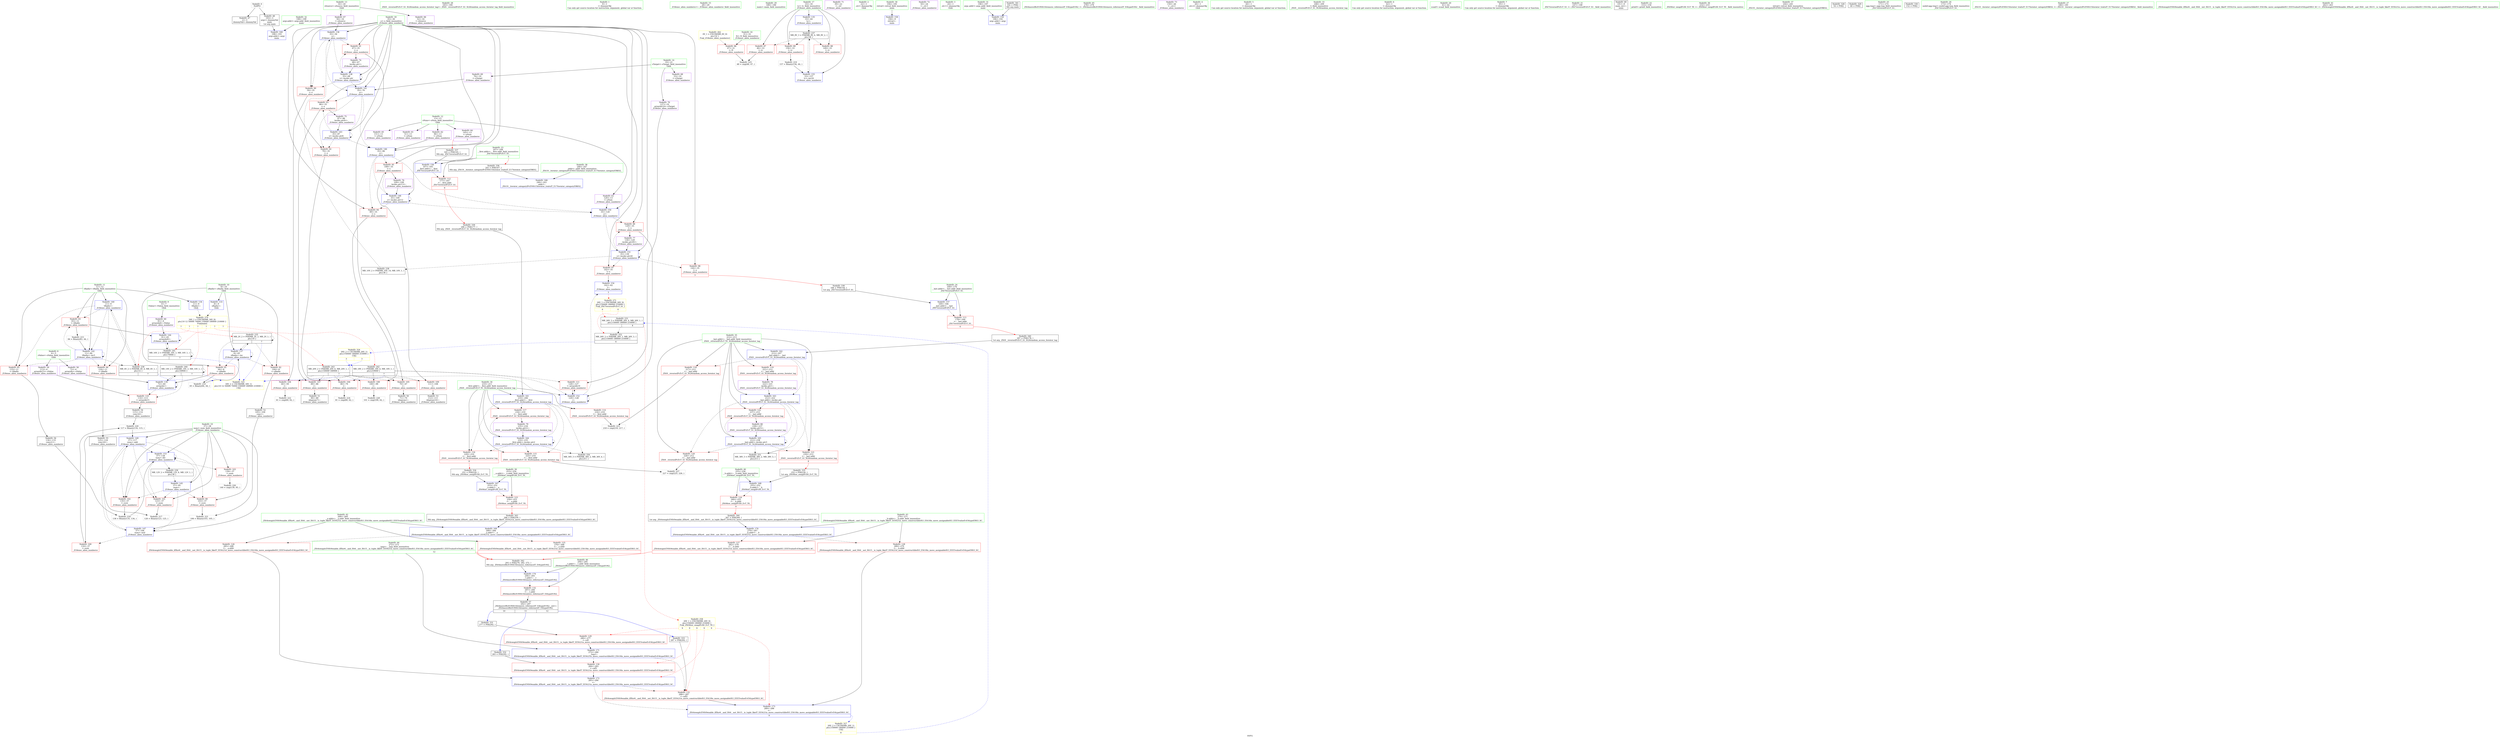 digraph "SVFG" {
	label="SVFG";

	Node0x561e56e79170 [shape=record,color=grey,label="{NodeID: 0\nNullPtr}"];
	Node0x561e56e79170 -> Node0x561e56e9cd50[style=solid];
	Node0x561e56e79170 -> Node0x561e56e9de70[style=solid];
	Node0x561e56e9d730 [shape=record,color=red,label="{NodeID: 97\n142\<--35\n\<--s\n_Z18exec_alien_numbersv\n}"];
	Node0x561e56e9d730 -> Node0x561e56ea44f0[style=solid];
	Node0x561e56e9b070 [shape=record,color=green,label="{NodeID: 14\n19\<--21\nsTarget\<--sTarget_field_insensitive\nGlob }"];
	Node0x561e56e9b070 -> Node0x561e56e9eeb0[style=solid];
	Node0x561e56e9b070 -> Node0x561e56e9ef80[style=solid];
	Node0x561e56e9b070 -> Node0x561e56e9f050[style=solid];
	Node0x561e56e9d270 [shape=record,color=red,label="{NodeID: 111\n128\<--127\n\<--arrayidx19\n_Z18exec_alien_numbersv\n}"];
	Node0x561e56e9d270 -> Node0x561e56ea4350[style=solid];
	Node0x561e56e9bcf0 [shape=record,color=green,label="{NodeID: 28\n183\<--184\n_ZSt9__reverseIPcEvT_S1_St26random_access_iterator_tag\<--_ZSt9__reverseIPcEvT_S1_St26random_access_iterator_tag_field_insensitive\n}"];
	Node0x561e56ea2d30 [shape=record,color=red,label="{NodeID: 125\n276\<--268\n\<--__a.addr\n_ZSt4swapIcENSt9enable_ifIXsr6__and_ISt6__not_ISt15__is_tuple_likeIT_EESt21is_move_constructibleIS3_ESt18is_move_assignableIS3_EEE5valueEvE4typeERS3_SC_\n|{<s0>10}}"];
	Node0x561e56ea2d30:s0 -> Node0x561e56ed4d10[style=solid,color=red];
	Node0x561e56e9c910 [shape=record,color=green,label="{NodeID: 42\n268\<--269\n__a.addr\<--__a.addr_field_insensitive\n_ZSt4swapIcENSt9enable_ifIXsr6__and_ISt6__not_ISt15__is_tuple_likeIT_EESt21is_move_constructibleIS3_ESt18is_move_assignableIS3_EEE5valueEvE4typeERS3_SC_\n}"];
	Node0x561e56e9c910 -> Node0x561e56ea2d30[style=solid];
	Node0x561e56e9c910 -> Node0x561e56ea2e00[style=solid];
	Node0x561e56e9c910 -> Node0x561e56ea5120[style=solid];
	Node0x561e56ea9620 [shape=record,color=grey,label="{NodeID: 222\n61 = cmp(60, 62, )\n}"];
	Node0x561e56ea38c0 [shape=record,color=blue,label="{NodeID: 139\n72\<--64\narrayidx\<--\n_Z18exec_alien_numbersv\n}"];
	Node0x561e56ea38c0 -> Node0x561e56e9d1a0[style=dashed];
	Node0x561e56ea38c0 -> Node0x561e56ea38c0[style=dashed];
	Node0x561e56ea38c0 -> Node0x561e56eb5d10[style=dashed];
	Node0x561e56e9e4f0 [shape=record,color=black,label="{NodeID: 56\n134\<--133\nconv21\<--\n_Z18exec_alien_numbersv\n}"];
	Node0x561e56e9e4f0 -> Node0x561e56ea9020[style=solid];
	Node0x561e56eb4910 [shape=record,color=black,label="{NodeID: 236\nMR_4V_2 = PHI(MR_4V_4, MR_4V_1, )\npts\{12 \}\n|{|<s1>7}}"];
	Node0x561e56eb4910 -> Node0x561e56ea3990[style=dashed];
	Node0x561e56eb4910:s1 -> Node0x561e56ec1340[style=dashed,color=blue];
	Node0x561e56ea4420 [shape=record,color=blue,label="{NodeID: 153\n37\<--136\nnum\<--div\n_Z18exec_alien_numbersv\n}"];
	Node0x561e56ea4420 -> Node0x561e56e9da70[style=dashed];
	Node0x561e56ea4420 -> Node0x561e56e9db40[style=dashed];
	Node0x561e56ea4420 -> Node0x561e56e9dc10[style=dashed];
	Node0x561e56ea4420 -> Node0x561e56ea4420[style=dashed];
	Node0x561e56ea4420 -> Node0x561e56eb5810[style=dashed];
	Node0x561e56e9f050 [shape=record,color=purple,label="{NodeID: 70\n127\<--19\narrayidx19\<--sTarget\n_Z18exec_alien_numbersv\n}"];
	Node0x561e56e9f050 -> Node0x561e56e9d270[style=solid];
	Node0x561e56ed4240 [shape=record,color=black,label="{NodeID: 333\n287 = PHI(292, )\n}"];
	Node0x561e56ed4240 -> Node0x561e56ea3210[style=solid];
	Node0x561e56eb8f70 [shape=record,color=black,label="{NodeID: 250\nMR_36V_3 = PHI(MR_36V_2, MR_36V_4, )\npts\{211 \}\n}"];
	Node0x561e56ea4f80 [shape=record,color=blue,label="{NodeID: 167\n253\<--251\n__a.addr\<--__a\n_ZSt9iter_swapIPcS0_EvT_T0_\n}"];
	Node0x561e56ea4f80 -> Node0x561e56ea2b90[style=dashed];
	Node0x561e56e9fbb0 [shape=record,color=red,label="{NodeID: 84\n124\<--11\n\<--tRadix\n_Z18exec_alien_numbersv\n}"];
	Node0x561e56e9fbb0 -> Node0x561e56e9e420[style=solid];
	Node0x561e56e87e30 [shape=record,color=green,label="{NodeID: 1\n9\<--1\n\<--dummyObj\nCan only get source location for instruction, argument, global var or function.}"];
	Node0x561e56e9d800 [shape=record,color=red,label="{NodeID: 98\n144\<--35\n\<--s\n_Z18exec_alien_numbersv\n|{<s0>3}}"];
	Node0x561e56e9d800:s0 -> Node0x561e56ed4880[style=solid,color=red];
	Node0x561e56e9b170 [shape=record,color=green,label="{NodeID: 15\n28\<--29\n_Z18exec_alien_numbersv\<--_Z18exec_alien_numbersv_field_insensitive\n}"];
	Node0x561e56e9d340 [shape=record,color=red,label="{NodeID: 112\n177\<--167\n\<--__first.addr\n_ZSt7reverseIPcEvT_S1_\n|{<s0>6}}"];
	Node0x561e56e9d340:s0 -> Node0x561e56ed49c0[style=solid,color=red];
	Node0x561e56e9bdf0 [shape=record,color=green,label="{NodeID: 29\n189\<--190\nmain\<--main_field_insensitive\n}"];
	Node0x561e56ea2e00 [shape=record,color=red,label="{NodeID: 126\n285\<--268\n\<--__a.addr\n_ZSt4swapIcENSt9enable_ifIXsr6__and_ISt6__not_ISt15__is_tuple_likeIT_EESt21is_move_constructibleIS3_ESt18is_move_assignableIS3_EEE5valueEvE4typeERS3_SC_\n}"];
	Node0x561e56ea2e00 -> Node0x561e56ea5390[style=solid];
	Node0x561e56e9c9e0 [shape=record,color=green,label="{NodeID: 43\n270\<--271\n__b.addr\<--__b.addr_field_insensitive\n_ZSt4swapIcENSt9enable_ifIXsr6__and_ISt6__not_ISt15__is_tuple_likeIT_EESt21is_move_constructibleIS3_ESt18is_move_assignableIS3_EEE5valueEvE4typeERS3_SC_\n}"];
	Node0x561e56e9c9e0 -> Node0x561e56ea2ed0[style=solid];
	Node0x561e56e9c9e0 -> Node0x561e56ea2fa0[style=solid];
	Node0x561e56e9c9e0 -> Node0x561e56ea51f0[style=solid];
	Node0x561e56ea97a0 [shape=record,color=grey,label="{NodeID: 223\n218 = cmp(216, 217, )\n}"];
	Node0x561e56ea3990 [shape=record,color=blue,label="{NodeID: 140\n11\<--9\ntRadix\<--\n_Z18exec_alien_numbersv\n}"];
	Node0x561e56ea3990 -> Node0x561e56e9fae0[style=dashed];
	Node0x561e56ea3990 -> Node0x561e56e9fbb0[style=dashed];
	Node0x561e56ea3990 -> Node0x561e56e9fc80[style=dashed];
	Node0x561e56ea3990 -> Node0x561e56ea3b30[style=dashed];
	Node0x561e56ea3990 -> Node0x561e56eb4910[style=dashed];
	Node0x561e56e9e5c0 [shape=record,color=black,label="{NodeID: 57\n292\<--297\n_ZSt4moveIRcEONSt16remove_referenceIT_E4typeEOS2__ret\<--\n_ZSt4moveIRcEONSt16remove_referenceIT_E4typeEOS2_\n|{<s0>10|<s1>11|<s2>12}}"];
	Node0x561e56e9e5c0:s0 -> Node0x561e56ed1e80[style=solid,color=blue];
	Node0x561e56e9e5c0:s1 -> Node0x561e56ed2070[style=solid,color=blue];
	Node0x561e56e9e5c0:s2 -> Node0x561e56ed4240[style=solid,color=blue];
	Node0x561e56eb4e10 [shape=record,color=black,label="{NodeID: 237\nMR_8V_3 = PHI(MR_8V_4, MR_8V_2, )\npts\{34 \}\n}"];
	Node0x561e56eb4e10 -> Node0x561e56e9fe20[style=dashed];
	Node0x561e56eb4e10 -> Node0x561e56e9fef0[style=dashed];
	Node0x561e56eb4e10 -> Node0x561e56e9ffc0[style=dashed];
	Node0x561e56eb4e10 -> Node0x561e56ea45c0[style=dashed];
	Node0x561e56ea44f0 [shape=record,color=blue,label="{NodeID: 154\n142\<--62\n\<--\n_Z18exec_alien_numbersv\n|{<s0>3}}"];
	Node0x561e56ea44f0:s0 -> Node0x561e56ebc4f0[style=dashed,color=red];
	Node0x561e56e9f120 [shape=record,color=purple,label="{NodeID: 71\n39\<--22\n\<--.str\n_Z18exec_alien_numbersv\n}"];
	Node0x561e56ed4380 [shape=record,color=black,label="{NodeID: 334\n251 = PHI(229, )\n0th arg _ZSt9iter_swapIPcS0_EvT_T0_ }"];
	Node0x561e56ed4380 -> Node0x561e56ea4f80[style=solid];
	Node0x561e56eb9470 [shape=record,color=black,label="{NodeID: 251\nMR_38V_3 = PHI(MR_38V_2, MR_38V_5, )\npts\{213 \}\n}"];
	Node0x561e56ea5050 [shape=record,color=blue,label="{NodeID: 168\n255\<--252\n__b.addr\<--__b\n_ZSt9iter_swapIPcS0_EvT_T0_\n}"];
	Node0x561e56ea5050 -> Node0x561e56ea2c60[style=dashed];
	Node0x561e56e9fc80 [shape=record,color=red,label="{NodeID: 85\n133\<--11\n\<--tRadix\n_Z18exec_alien_numbersv\n}"];
	Node0x561e56e9fc80 -> Node0x561e56e9e4f0[style=solid];
	Node0x561e56e87100 [shape=record,color=green,label="{NodeID: 2\n22\<--1\n.str\<--dummyObj\nGlob }"];
	Node0x561e56e9d8d0 [shape=record,color=red,label="{NodeID: 99\n103\<--37\n\<--num\n_Z18exec_alien_numbersv\n}"];
	Node0x561e56e9d8d0 -> Node0x561e56ea94a0[style=solid];
	Node0x561e56e9b270 [shape=record,color=green,label="{NodeID: 16\n31\<--32\nN\<--N_field_insensitive\n_Z18exec_alien_numbersv\n}"];
	Node0x561e56e9b270 -> Node0x561e56e9fd50[style=solid];
	Node0x561e56ebcd10 [shape=record,color=yellow,style=double,label="{NodeID: 279\n34V_1 = ENCHI(MR_34V_0)\npts\{10 12 50000 70000 150000 180000 210000 \}\nFun[main]|{<s0>7|<s1>7|<s2>7|<s3>7|<s4>7|<s5>7}}"];
	Node0x561e56ebcd10:s0 -> Node0x561e56eb4410[style=dashed,color=red];
	Node0x561e56ebcd10:s1 -> Node0x561e56eb4910[style=dashed,color=red];
	Node0x561e56ebcd10:s2 -> Node0x561e56eb5d10[style=dashed,color=red];
	Node0x561e56ebcd10:s3 -> Node0x561e56eb6210[style=dashed,color=red];
	Node0x561e56ebcd10:s4 -> Node0x561e56eb6710[style=dashed,color=red];
	Node0x561e56ebcd10:s5 -> Node0x561e56eb6c10[style=dashed,color=red];
	Node0x561e56e9d410 [shape=record,color=red,label="{NodeID: 113\n178\<--169\n\<--__last.addr\n_ZSt7reverseIPcEvT_S1_\n|{<s0>6}}"];
	Node0x561e56e9d410:s0 -> Node0x561e56ed4b00[style=solid,color=red];
	Node0x561e56e9bef0 [shape=record,color=green,label="{NodeID: 30\n194\<--195\nretval\<--retval_field_insensitive\nmain\n}"];
	Node0x561e56e9bef0 -> Node0x561e56ea4830[style=solid];
	Node0x561e56ea2ed0 [shape=record,color=red,label="{NodeID: 127\n282\<--270\n\<--__b.addr\n_ZSt4swapIcENSt9enable_ifIXsr6__and_ISt6__not_ISt15__is_tuple_likeIT_EESt21is_move_constructibleIS3_ESt18is_move_assignableIS3_EEE5valueEvE4typeERS3_SC_\n|{<s0>11}}"];
	Node0x561e56ea2ed0:s0 -> Node0x561e56ed4d10[style=solid,color=red];
	Node0x561e56e9cab0 [shape=record,color=green,label="{NodeID: 44\n272\<--273\n__tmp\<--__tmp_field_insensitive\n_ZSt4swapIcENSt9enable_ifIXsr6__and_ISt6__not_ISt15__is_tuple_likeIT_EESt21is_move_constructibleIS3_ESt18is_move_assignableIS3_EEE5valueEvE4typeERS3_SC_\n|{|<s1>12}}"];
	Node0x561e56e9cab0 -> Node0x561e56ea52c0[style=solid];
	Node0x561e56e9cab0:s1 -> Node0x561e56ed4d10[style=solid,color=red];
	Node0x561e56ea9920 [shape=record,color=grey,label="{NodeID: 224\n81 = cmp(80, 62, )\n}"];
	Node0x561e56ea3a60 [shape=record,color=blue,label="{NodeID: 141\n35\<--76\ns\<--\n_Z18exec_alien_numbersv\n}"];
	Node0x561e56ea3a60 -> Node0x561e56ea0230[style=dashed];
	Node0x561e56ea3a60 -> Node0x561e56ea0300[style=dashed];
	Node0x561e56ea3a60 -> Node0x561e56ea3c00[style=dashed];
	Node0x561e56ea3a60 -> Node0x561e56ea3e70[style=dashed];
	Node0x561e56e9e690 [shape=record,color=purple,label="{NodeID: 58\n72\<--4\narrayidx\<--sValue\n_Z18exec_alien_numbersv\n}"];
	Node0x561e56e9e690 -> Node0x561e56ea38c0[style=solid];
	Node0x561e56eb5310 [shape=record,color=black,label="{NodeID: 238\nMR_10V_2 = PHI(MR_10V_14, MR_10V_1, )\npts\{36 \}\n}"];
	Node0x561e56eb5310 -> Node0x561e56ea3650[style=dashed];
	Node0x561e56ea45c0 [shape=record,color=blue,label="{NodeID: 155\n33\<--157\ntc\<--inc24\n_Z18exec_alien_numbersv\n}"];
	Node0x561e56ea45c0 -> Node0x561e56eb4e10[style=dashed];
	Node0x561e56e9f1f0 [shape=record,color=purple,label="{NodeID: 72\n50\<--24\n\<--.str.1\n_Z18exec_alien_numbersv\n}"];
	Node0x561e56ed44c0 [shape=record,color=black,label="{NodeID: 335\n252 = PHI(230, )\n1st arg _ZSt9iter_swapIPcS0_EvT_T0_ }"];
	Node0x561e56ed44c0 -> Node0x561e56ea5050[style=solid];
	Node0x561e56eb9970 [shape=record,color=black,label="{NodeID: 252\nMR_26V_2 = PHI(MR_26V_1, MR_26V_3, )\npts\{150000 180000 210000 \}\n|{<s0>6}}"];
	Node0x561e56eb9970:s0 -> Node0x561e56ec1180[style=dashed,color=blue];
	Node0x561e56ea5120 [shape=record,color=blue,label="{NodeID: 169\n268\<--266\n__a.addr\<--__a\n_ZSt4swapIcENSt9enable_ifIXsr6__and_ISt6__not_ISt15__is_tuple_likeIT_EESt21is_move_constructibleIS3_ESt18is_move_assignableIS3_EEE5valueEvE4typeERS3_SC_\n}"];
	Node0x561e56ea5120 -> Node0x561e56ea2d30[style=dashed];
	Node0x561e56ea5120 -> Node0x561e56ea2e00[style=dashed];
	Node0x561e56e9fd50 [shape=record,color=red,label="{NodeID: 86\n47\<--31\n\<--N\n_Z18exec_alien_numbersv\n}"];
	Node0x561e56e9fd50 -> Node0x561e56ea9aa0[style=solid];
	Node0x561e56e87190 [shape=record,color=green,label="{NodeID: 3\n24\<--1\n.str.1\<--dummyObj\nGlob }"];
	Node0x561e56e9d9a0 [shape=record,color=red,label="{NodeID: 100\n116\<--37\n\<--num\n_Z18exec_alien_numbersv\n}"];
	Node0x561e56e9d9a0 -> Node0x561e56ea9320[style=solid];
	Node0x561e56e9b340 [shape=record,color=green,label="{NodeID: 17\n33\<--34\ntc\<--tc_field_insensitive\n_Z18exec_alien_numbersv\n}"];
	Node0x561e56e9b340 -> Node0x561e56e9fe20[style=solid];
	Node0x561e56e9b340 -> Node0x561e56e9fef0[style=solid];
	Node0x561e56e9b340 -> Node0x561e56e9ffc0[style=solid];
	Node0x561e56e9b340 -> Node0x561e56ea3580[style=solid];
	Node0x561e56e9b340 -> Node0x561e56ea45c0[style=solid];
	Node0x561e56e9d4e0 [shape=record,color=red,label="{NodeID: 114\n216\<--210\n\<--__first.addr\n_ZSt9__reverseIPcEvT_S1_St26random_access_iterator_tag\n}"];
	Node0x561e56e9d4e0 -> Node0x561e56ea97a0[style=solid];
	Node0x561e56e9bfc0 [shape=record,color=green,label="{NodeID: 31\n196\<--197\nargc.addr\<--argc.addr_field_insensitive\nmain\n}"];
	Node0x561e56e9bfc0 -> Node0x561e56ea4900[style=solid];
	Node0x561e56ea2fa0 [shape=record,color=red,label="{NodeID: 128\n289\<--270\n\<--__b.addr\n_ZSt4swapIcENSt9enable_ifIXsr6__and_ISt6__not_ISt15__is_tuple_likeIT_EESt21is_move_constructibleIS3_ESt18is_move_assignableIS3_EEE5valueEvE4typeERS3_SC_\n}"];
	Node0x561e56ea2fa0 -> Node0x561e56ea5460[style=solid];
	Node0x561e56e9cb80 [shape=record,color=green,label="{NodeID: 45\n278\<--279\n_ZSt4moveIRcEONSt16remove_referenceIT_E4typeEOS2_\<--_ZSt4moveIRcEONSt16remove_referenceIT_E4typeEOS2__field_insensitive\n}"];
	Node0x561e56ea9aa0 [shape=record,color=grey,label="{NodeID: 225\n48 = cmp(46, 47, )\n}"];
	Node0x561e56ea3b30 [shape=record,color=blue,label="{NodeID: 142\n11\<--84\ntRadix\<--inc5\n_Z18exec_alien_numbersv\n}"];
	Node0x561e56ea3b30 -> Node0x561e56e9fae0[style=dashed];
	Node0x561e56ea3b30 -> Node0x561e56e9fbb0[style=dashed];
	Node0x561e56ea3b30 -> Node0x561e56e9fc80[style=dashed];
	Node0x561e56ea3b30 -> Node0x561e56ea3b30[style=dashed];
	Node0x561e56ea3b30 -> Node0x561e56eb4910[style=dashed];
	Node0x561e56e9e760 [shape=record,color=purple,label="{NodeID: 59\n113\<--4\narrayidx15\<--sValue\n_Z18exec_alien_numbersv\n}"];
	Node0x561e56e9e760 -> Node0x561e56e9d1a0[style=solid];
	Node0x561e56eb5810 [shape=record,color=black,label="{NodeID: 239\nMR_12V_2 = PHI(MR_12V_8, MR_12V_1, )\npts\{38 \}\n}"];
	Node0x561e56eb5810 -> Node0x561e56ea3da0[style=dashed];
	Node0x561e56ea4690 [shape=record,color=blue,label="{NodeID: 156\n167\<--165\n__first.addr\<--__first\n_ZSt7reverseIPcEvT_S1_\n}"];
	Node0x561e56ea4690 -> Node0x561e56e9d340[style=dashed];
	Node0x561e56e9f2c0 [shape=record,color=purple,label="{NodeID: 73\n150\<--26\n\<--.str.2\n_Z18exec_alien_numbersv\n}"];
	Node0x561e56ed4600 [shape=record,color=black,label="{NodeID: 336\n243 = PHI(167, )\n0th arg _ZSt19__iterator_categoryIPcENSt15iterator_traitsIT_E17iterator_categoryERKS2_ }"];
	Node0x561e56ed4600 -> Node0x561e56ea4eb0[style=solid];
	Node0x561e56ea51f0 [shape=record,color=blue,label="{NodeID: 170\n270\<--267\n__b.addr\<--__b\n_ZSt4swapIcENSt9enable_ifIXsr6__and_ISt6__not_ISt15__is_tuple_likeIT_EESt21is_move_constructibleIS3_ESt18is_move_assignableIS3_EEE5valueEvE4typeERS3_SC_\n}"];
	Node0x561e56ea51f0 -> Node0x561e56ea2ed0[style=dashed];
	Node0x561e56ea51f0 -> Node0x561e56ea2fa0[style=dashed];
	Node0x561e56e9fe20 [shape=record,color=red,label="{NodeID: 87\n46\<--33\n\<--tc\n_Z18exec_alien_numbersv\n}"];
	Node0x561e56e9fe20 -> Node0x561e56ea9aa0[style=solid];
	Node0x561e56e87440 [shape=record,color=green,label="{NodeID: 4\n26\<--1\n.str.2\<--dummyObj\nGlob }"];
	Node0x561e56e9da70 [shape=record,color=red,label="{NodeID: 101\n123\<--37\n\<--num\n_Z18exec_alien_numbersv\n}"];
	Node0x561e56e9da70 -> Node0x561e56ea8ea0[style=solid];
	Node0x561e56e9b410 [shape=record,color=green,label="{NodeID: 18\n35\<--36\ns\<--s_field_insensitive\n_Z18exec_alien_numbersv\n}"];
	Node0x561e56e9b410 -> Node0x561e56ea0090[style=solid];
	Node0x561e56e9b410 -> Node0x561e56ea0160[style=solid];
	Node0x561e56e9b410 -> Node0x561e56ea0230[style=solid];
	Node0x561e56e9b410 -> Node0x561e56ea0300[style=solid];
	Node0x561e56e9b410 -> Node0x561e56ea03d0[style=solid];
	Node0x561e56e9b410 -> Node0x561e56ea04a0[style=solid];
	Node0x561e56e9b410 -> Node0x561e56e9d660[style=solid];
	Node0x561e56e9b410 -> Node0x561e56e9d730[style=solid];
	Node0x561e56e9b410 -> Node0x561e56e9d800[style=solid];
	Node0x561e56e9b410 -> Node0x561e56ea3650[style=solid];
	Node0x561e56e9b410 -> Node0x561e56ea37f0[style=solid];
	Node0x561e56e9b410 -> Node0x561e56ea3a60[style=solid];
	Node0x561e56e9b410 -> Node0x561e56ea3c00[style=solid];
	Node0x561e56e9b410 -> Node0x561e56ea3e70[style=solid];
	Node0x561e56e9b410 -> Node0x561e56ea4010[style=solid];
	Node0x561e56e9b410 -> Node0x561e56ea41b0[style=solid];
	Node0x561e56e9b410 -> Node0x561e56ea4280[style=solid];
	Node0x561e56ea2590 [shape=record,color=red,label="{NodeID: 115\n225\<--210\n\<--__first.addr\n_ZSt9__reverseIPcEvT_S1_St26random_access_iterator_tag\n}"];
	Node0x561e56ea2590 -> Node0x561e56ea9da0[style=solid];
	Node0x561e56e9c090 [shape=record,color=green,label="{NodeID: 32\n198\<--199\nargv.addr\<--argv.addr_field_insensitive\nmain\n}"];
	Node0x561e56e9c090 -> Node0x561e56ea49d0[style=solid];
	Node0x561e56ea3070 [shape=record,color=red,label="{NodeID: 129\n280\<--277\n\<--call\n_ZSt4swapIcENSt9enable_ifIXsr6__and_ISt6__not_ISt15__is_tuple_likeIT_EESt21is_move_constructibleIS3_ESt18is_move_assignableIS3_EEE5valueEvE4typeERS3_SC_\n}"];
	Node0x561e56ea3070 -> Node0x561e56ea52c0[style=solid];
	Node0x561e56e9cc80 [shape=record,color=green,label="{NodeID: 46\n294\<--295\n__t.addr\<--__t.addr_field_insensitive\n_ZSt4moveIRcEONSt16remove_referenceIT_E4typeEOS2_\n}"];
	Node0x561e56e9cc80 -> Node0x561e56ea32e0[style=solid];
	Node0x561e56e9cc80 -> Node0x561e56ea5530[style=solid];
	Node0x561e56ea9c20 [shape=record,color=grey,label="{NodeID: 226\n140 = cmp(139, 95, )\n}"];
	Node0x561e56ea3c00 [shape=record,color=blue,label="{NodeID: 143\n35\<--87\ns\<--incdec.ptr6\n_Z18exec_alien_numbersv\n}"];
	Node0x561e56ea3c00 -> Node0x561e56ea0230[style=dashed];
	Node0x561e56ea3c00 -> Node0x561e56ea0300[style=dashed];
	Node0x561e56ea3c00 -> Node0x561e56ea3c00[style=dashed];
	Node0x561e56ea3c00 -> Node0x561e56ea3e70[style=dashed];
	Node0x561e56e9e830 [shape=record,color=purple,label="{NodeID: 60\n91\<--6\narrayidx8\<--tValue\n_Z18exec_alien_numbersv\n}"];
	Node0x561e56e9e830 -> Node0x561e56ea3cd0[style=solid];
	Node0x561e56eb5d10 [shape=record,color=black,label="{NodeID: 240\nMR_14V_2 = PHI(MR_14V_3, MR_14V_1, )\npts\{50000 \}\n|{|<s3>7}}"];
	Node0x561e56eb5d10 -> Node0x561e56e9d1a0[style=dashed];
	Node0x561e56eb5d10 -> Node0x561e56ea38c0[style=dashed];
	Node0x561e56eb5d10 -> Node0x561e56eb5d10[style=dashed];
	Node0x561e56eb5d10:s3 -> Node0x561e56ec1340[style=dashed,color=blue];
	Node0x561e56ea4760 [shape=record,color=blue,label="{NodeID: 157\n169\<--166\n__last.addr\<--__last\n_ZSt7reverseIPcEvT_S1_\n}"];
	Node0x561e56ea4760 -> Node0x561e56e9d410[style=dashed];
	Node0x561e56e9f390 [shape=record,color=purple,label="{NodeID: 74\n68\<--67\nincdec.ptr\<--\n_Z18exec_alien_numbersv\n}"];
	Node0x561e56e9f390 -> Node0x561e56ea37f0[style=solid];
	Node0x561e56ed4740 [shape=record,color=black,label="{NodeID: 337\n165 = PHI(145, )\n0th arg _ZSt7reverseIPcEvT_S1_ }"];
	Node0x561e56ed4740 -> Node0x561e56ea4690[style=solid];
	Node0x561e56ea52c0 [shape=record,color=blue,label="{NodeID: 171\n272\<--280\n__tmp\<--\n_ZSt4swapIcENSt9enable_ifIXsr6__and_ISt6__not_ISt15__is_tuple_likeIT_EESt21is_move_constructibleIS3_ESt18is_move_assignableIS3_EEE5valueEvE4typeERS3_SC_\n}"];
	Node0x561e56ea52c0 -> Node0x561e56ea3140[style=dashed];
	Node0x561e56ea52c0 -> Node0x561e56ea3210[style=dashed];
	Node0x561e56e9fef0 [shape=record,color=red,label="{NodeID: 88\n149\<--33\n\<--tc\n_Z18exec_alien_numbersv\n}"];
	Node0x561e56e874d0 [shape=record,color=green,label="{NodeID: 5\n44\<--1\n\<--dummyObj\nCan only get source location for instruction, argument, global var or function.}"];
	Node0x561e56e9db40 [shape=record,color=red,label="{NodeID: 102\n135\<--37\n\<--num\n_Z18exec_alien_numbersv\n}"];
	Node0x561e56e9db40 -> Node0x561e56ea9020[style=solid];
	Node0x561e56e9b4e0 [shape=record,color=green,label="{NodeID: 19\n37\<--38\nnum\<--num_field_insensitive\n_Z18exec_alien_numbersv\n}"];
	Node0x561e56e9b4e0 -> Node0x561e56e9d8d0[style=solid];
	Node0x561e56e9b4e0 -> Node0x561e56e9d9a0[style=solid];
	Node0x561e56e9b4e0 -> Node0x561e56e9da70[style=solid];
	Node0x561e56e9b4e0 -> Node0x561e56e9db40[style=solid];
	Node0x561e56e9b4e0 -> Node0x561e56e9dc10[style=solid];
	Node0x561e56e9b4e0 -> Node0x561e56ea3da0[style=solid];
	Node0x561e56e9b4e0 -> Node0x561e56ea3f40[style=solid];
	Node0x561e56e9b4e0 -> Node0x561e56ea40e0[style=solid];
	Node0x561e56e9b4e0 -> Node0x561e56ea4420[style=solid];
	Node0x561e56ea2620 [shape=record,color=red,label="{NodeID: 116\n229\<--210\n\<--__first.addr\n_ZSt9__reverseIPcEvT_S1_St26random_access_iterator_tag\n|{<s0>8}}"];
	Node0x561e56ea2620:s0 -> Node0x561e56ed4380[style=solid,color=red];
	Node0x561e56e9c160 [shape=record,color=green,label="{NodeID: 33\n208\<--209\n\<--field_insensitive\n_ZSt9__reverseIPcEvT_S1_St26random_access_iterator_tag\n}"];
	Node0x561e56ea3140 [shape=record,color=red,label="{NodeID: 130\n284\<--283\n\<--call1\n_ZSt4swapIcENSt9enable_ifIXsr6__and_ISt6__not_ISt15__is_tuple_likeIT_EESt21is_move_constructibleIS3_ESt18is_move_assignableIS3_EEE5valueEvE4typeERS3_SC_\n}"];
	Node0x561e56ea3140 -> Node0x561e56ea5390[style=solid];
	Node0x561e56e9cd50 [shape=record,color=black,label="{NodeID: 47\n2\<--3\ndummyVal\<--dummyVal\n}"];
	Node0x561e56ea9da0 [shape=record,color=grey,label="{NodeID: 227\n227 = cmp(225, 226, )\n}"];
	Node0x561e56ea3cd0 [shape=record,color=blue,label="{NodeID: 144\n91\<--83\narrayidx8\<--\n_Z18exec_alien_numbersv\n}"];
	Node0x561e56ea3cd0 -> Node0x561e56ea3cd0[style=dashed];
	Node0x561e56ea3cd0 -> Node0x561e56eb6210[style=dashed];
	Node0x561e56e9e900 [shape=record,color=purple,label="{NodeID: 61\n51\<--13\n\<--sNum\n_Z18exec_alien_numbersv\n}"];
	Node0x561e56ec1180 [shape=record,color=yellow,style=double,label="{NodeID: 324\n26V_2 = CSCHI(MR_26V_1)\npts\{150000 180000 210000 \}\nCS[]|{<s0>3|<s1>3}}"];
	Node0x561e56ec1180:s0 -> Node0x561e56eb6710[style=dashed,color=blue];
	Node0x561e56ec1180:s1 -> Node0x561e56eb6c10[style=dashed,color=blue];
	Node0x561e56eb6210 [shape=record,color=black,label="{NodeID: 241\nMR_16V_2 = PHI(MR_16V_3, MR_16V_1, )\npts\{70000 \}\n|{|<s2>7}}"];
	Node0x561e56eb6210 -> Node0x561e56ea3cd0[style=dashed];
	Node0x561e56eb6210 -> Node0x561e56eb6210[style=dashed];
	Node0x561e56eb6210:s2 -> Node0x561e56ec1340[style=dashed,color=blue];
	Node0x561e56ea4830 [shape=record,color=blue,label="{NodeID: 158\n194\<--9\nretval\<--\nmain\n}"];
	Node0x561e56e9f460 [shape=record,color=purple,label="{NodeID: 75\n87\<--86\nincdec.ptr6\<--\n_Z18exec_alien_numbersv\n}"];
	Node0x561e56e9f460 -> Node0x561e56ea3c00[style=solid];
	Node0x561e56ed4880 [shape=record,color=black,label="{NodeID: 338\n166 = PHI(144, )\n1st arg _ZSt7reverseIPcEvT_S1_ }"];
	Node0x561e56ed4880 -> Node0x561e56ea4760[style=solid];
	Node0x561e56ea5390 [shape=record,color=blue,label="{NodeID: 172\n285\<--284\n\<--\n_ZSt4swapIcENSt9enable_ifIXsr6__and_ISt6__not_ISt15__is_tuple_likeIT_EESt21is_move_constructibleIS3_ESt18is_move_assignableIS3_EEE5valueEvE4typeERS3_SC_\n}"];
	Node0x561e56ea5390 -> Node0x561e56ea3210[style=dashed];
	Node0x561e56ea5390 -> Node0x561e56ea5460[style=dashed];
	Node0x561e56e9ffc0 [shape=record,color=red,label="{NodeID: 89\n156\<--33\n\<--tc\n_Z18exec_alien_numbersv\n}"];
	Node0x561e56e9ffc0 -> Node0x561e56ea91a0[style=solid];
	Node0x561e56e87590 [shape=record,color=green,label="{NodeID: 6\n62\<--1\n\<--dummyObj\nCan only get source location for instruction, argument, global var or function.}"];
	Node0x561e56e9dc10 [shape=record,color=red,label="{NodeID: 103\n139\<--37\n\<--num\n_Z18exec_alien_numbersv\n}"];
	Node0x561e56e9dc10 -> Node0x561e56ea9c20[style=solid];
	Node0x561e56e9b5b0 [shape=record,color=green,label="{NodeID: 20\n41\<--42\nscanf\<--scanf_field_insensitive\n}"];
	Node0x561e56ea26b0 [shape=record,color=red,label="{NodeID: 117\n234\<--210\n\<--__first.addr\n_ZSt9__reverseIPcEvT_S1_St26random_access_iterator_tag\n}"];
	Node0x561e56ea26b0 -> Node0x561e56e9f7a0[style=solid];
	Node0x561e56e9c230 [shape=record,color=green,label="{NodeID: 34\n210\<--211\n__first.addr\<--__first.addr_field_insensitive\n_ZSt9__reverseIPcEvT_S1_St26random_access_iterator_tag\n}"];
	Node0x561e56e9c230 -> Node0x561e56e9d4e0[style=solid];
	Node0x561e56e9c230 -> Node0x561e56ea2590[style=solid];
	Node0x561e56e9c230 -> Node0x561e56ea2620[style=solid];
	Node0x561e56e9c230 -> Node0x561e56ea26b0[style=solid];
	Node0x561e56e9c230 -> Node0x561e56ea4aa0[style=solid];
	Node0x561e56e9c230 -> Node0x561e56ea4d10[style=solid];
	Node0x561e56ea3210 [shape=record,color=red,label="{NodeID: 131\n288\<--287\n\<--call2\n_ZSt4swapIcENSt9enable_ifIXsr6__and_ISt6__not_ISt15__is_tuple_likeIT_EESt21is_move_constructibleIS3_ESt18is_move_assignableIS3_EEE5valueEvE4typeERS3_SC_\n}"];
	Node0x561e56ea3210 -> Node0x561e56ea5460[style=solid];
	Node0x561e56e9de70 [shape=record,color=black,label="{NodeID: 48\n193\<--3\nargv\<--dummyVal\nmain\n1st arg main }"];
	Node0x561e56e9de70 -> Node0x561e56ea49d0[style=solid];
	Node0x561e56ea9f20 [shape=record,color=grey,label="{NodeID: 228\n101 = cmp(100, 62, )\n}"];
	Node0x561e56ea3da0 [shape=record,color=blue,label="{NodeID: 145\n37\<--95\nnum\<--\n_Z18exec_alien_numbersv\n}"];
	Node0x561e56ea3da0 -> Node0x561e56e9d8d0[style=dashed];
	Node0x561e56ea3da0 -> Node0x561e56e9da70[style=dashed];
	Node0x561e56ea3da0 -> Node0x561e56e9db40[style=dashed];
	Node0x561e56ea3da0 -> Node0x561e56ea3f40[style=dashed];
	Node0x561e56ea3da0 -> Node0x561e56ea4420[style=dashed];
	Node0x561e56e9e9d0 [shape=record,color=purple,label="{NodeID: 62\n96\<--13\n\<--sNum\n_Z18exec_alien_numbersv\n}"];
	Node0x561e56e9e9d0 -> Node0x561e56ea3e70[style=solid];
	Node0x561e56ec1340 [shape=record,color=yellow,style=double,label="{NodeID: 325\n34V_2 = CSCHI(MR_34V_1)\npts\{10 12 50000 70000 150000 180000 210000 \}\nCS[]}"];
	Node0x561e56eb6710 [shape=record,color=black,label="{NodeID: 242\nMR_18V_2 = PHI(MR_18V_6, MR_18V_1, )\npts\{210000 \}\n|{|<s8>7}}"];
	Node0x561e56eb6710 -> Node0x561e56e9dce0[style=dashed];
	Node0x561e56eb6710 -> Node0x561e56e9ddb0[style=dashed];
	Node0x561e56eb6710 -> Node0x561e56e9ce60[style=dashed];
	Node0x561e56eb6710 -> Node0x561e56e9cf30[style=dashed];
	Node0x561e56eb6710 -> Node0x561e56e9d000[style=dashed];
	Node0x561e56eb6710 -> Node0x561e56e9d0d0[style=dashed];
	Node0x561e56eb6710 -> Node0x561e56e9d270[style=dashed];
	Node0x561e56eb6710 -> Node0x561e56ea4350[style=dashed];
	Node0x561e56eb6710:s8 -> Node0x561e56ec1340[style=dashed,color=blue];
	Node0x561e56ea4900 [shape=record,color=blue,label="{NodeID: 159\n196\<--192\nargc.addr\<--argc\nmain\n}"];
	Node0x561e56e9f530 [shape=record,color=purple,label="{NodeID: 76\n109\<--108\nincdec.ptr13\<--\n_Z18exec_alien_numbersv\n}"];
	Node0x561e56e9f530 -> Node0x561e56ea4010[style=solid];
	Node0x561e56ed49c0 [shape=record,color=black,label="{NodeID: 339\n206 = PHI(177, )\n0th arg _ZSt9__reverseIPcEvT_S1_St26random_access_iterator_tag }"];
	Node0x561e56ed49c0 -> Node0x561e56ea4aa0[style=solid];
	Node0x561e56ea5460 [shape=record,color=blue,label="{NodeID: 173\n289\<--288\n\<--\n_ZSt4swapIcENSt9enable_ifIXsr6__and_ISt6__not_ISt15__is_tuple_likeIT_EESt21is_move_constructibleIS3_ESt18is_move_assignableIS3_EEE5valueEvE4typeERS3_SC_\n|{<s0>9}}"];
	Node0x561e56ea5460:s0 -> Node0x561e56ec1750[style=dashed,color=blue];
	Node0x561e56ea0090 [shape=record,color=red,label="{NodeID: 90\n59\<--35\n\<--s\n_Z18exec_alien_numbersv\n}"];
	Node0x561e56ea0090 -> Node0x561e56e9dce0[style=solid];
	Node0x561e56e9aa90 [shape=record,color=green,label="{NodeID: 7\n95\<--1\n\<--dummyObj\nCan only get source location for instruction, argument, global var or function.}"];
	Node0x561e56e9dce0 [shape=record,color=red,label="{NodeID: 104\n60\<--59\n\<--\n_Z18exec_alien_numbersv\n}"];
	Node0x561e56e9dce0 -> Node0x561e56ea9620[style=solid];
	Node0x561e56e9b6b0 [shape=record,color=green,label="{NodeID: 21\n147\<--148\n_ZSt7reverseIPcEvT_S1_\<--_ZSt7reverseIPcEvT_S1__field_insensitive\n}"];
	Node0x561e56ea2780 [shape=record,color=red,label="{NodeID: 118\n217\<--212\n\<--__last.addr\n_ZSt9__reverseIPcEvT_S1_St26random_access_iterator_tag\n}"];
	Node0x561e56ea2780 -> Node0x561e56ea97a0[style=solid];
	Node0x561e56e9c300 [shape=record,color=green,label="{NodeID: 35\n212\<--213\n__last.addr\<--__last.addr_field_insensitive\n_ZSt9__reverseIPcEvT_S1_St26random_access_iterator_tag\n}"];
	Node0x561e56e9c300 -> Node0x561e56ea2780[style=solid];
	Node0x561e56e9c300 -> Node0x561e56ea2850[style=solid];
	Node0x561e56e9c300 -> Node0x561e56ea2920[style=solid];
	Node0x561e56e9c300 -> Node0x561e56ea29f0[style=solid];
	Node0x561e56e9c300 -> Node0x561e56ea2ac0[style=solid];
	Node0x561e56e9c300 -> Node0x561e56ea4b70[style=solid];
	Node0x561e56e9c300 -> Node0x561e56ea4c40[style=solid];
	Node0x561e56e9c300 -> Node0x561e56ea4de0[style=solid];
	Node0x561e56ea8ba0 [shape=record,color=grey,label="{NodeID: 215\n84 = Binary(83, 44, )\n}"];
	Node0x561e56ea8ba0 -> Node0x561e56ea3b30[style=solid];
	Node0x561e56ea32e0 [shape=record,color=red,label="{NodeID: 132\n297\<--294\n\<--__t.addr\n_ZSt4moveIRcEONSt16remove_referenceIT_E4typeEOS2_\n}"];
	Node0x561e56ea32e0 -> Node0x561e56e9e5c0[style=solid];
	Node0x561e56e9df40 [shape=record,color=black,label="{NodeID: 49\n191\<--9\nmain_ret\<--\nmain\n}"];
	Node0x561e56ea3e70 [shape=record,color=blue,label="{NodeID: 146\n35\<--96\ns\<--\n_Z18exec_alien_numbersv\n}"];
	Node0x561e56ea3e70 -> Node0x561e56ea03d0[style=dashed];
	Node0x561e56ea3e70 -> Node0x561e56ea04a0[style=dashed];
	Node0x561e56ea3e70 -> Node0x561e56ea4010[style=dashed];
	Node0x561e56ea3e70 -> Node0x561e56ea41b0[style=dashed];
	Node0x561e56e9eaa0 [shape=record,color=purple,label="{NodeID: 63\n120\<--13\n\<--sNum\n_Z18exec_alien_numbersv\n}"];
	Node0x561e56e9eaa0 -> Node0x561e56ea41b0[style=solid];
	Node0x561e56eb6c10 [shape=record,color=black,label="{NodeID: 243\nMR_20V_2 = PHI(MR_20V_6, MR_20V_1, )\npts\{150000 180000 \}\n|{|<s7>7}}"];
	Node0x561e56eb6c10 -> Node0x561e56e9dce0[style=dashed];
	Node0x561e56eb6c10 -> Node0x561e56e9ddb0[style=dashed];
	Node0x561e56eb6c10 -> Node0x561e56e9ce60[style=dashed];
	Node0x561e56eb6c10 -> Node0x561e56e9cf30[style=dashed];
	Node0x561e56eb6c10 -> Node0x561e56e9d000[style=dashed];
	Node0x561e56eb6c10 -> Node0x561e56e9d0d0[style=dashed];
	Node0x561e56eb6c10 -> Node0x561e56ea4350[style=dashed];
	Node0x561e56eb6c10:s7 -> Node0x561e56ec1340[style=dashed,color=blue];
	Node0x561e56ea49d0 [shape=record,color=blue,label="{NodeID: 160\n198\<--193\nargv.addr\<--argv\nmain\n}"];
	Node0x561e56e9f600 [shape=record,color=purple,label="{NodeID: 77\n130\<--129\nincdec.ptr20\<--\n_Z18exec_alien_numbersv\n}"];
	Node0x561e56e9f600 -> Node0x561e56ea4280[style=solid];
	Node0x561e56ed4b00 [shape=record,color=black,label="{NodeID: 340\n207 = PHI(178, )\n1st arg _ZSt9__reverseIPcEvT_S1_St26random_access_iterator_tag }"];
	Node0x561e56ed4b00 -> Node0x561e56ea4b70[style=solid];
	Node0x561e56ea5530 [shape=record,color=blue,label="{NodeID: 174\n294\<--293\n__t.addr\<--__t\n_ZSt4moveIRcEONSt16remove_referenceIT_E4typeEOS2_\n}"];
	Node0x561e56ea5530 -> Node0x561e56ea32e0[style=dashed];
	Node0x561e56ea0160 [shape=record,color=red,label="{NodeID: 91\n67\<--35\n\<--s\n_Z18exec_alien_numbersv\n}"];
	Node0x561e56ea0160 -> Node0x561e56e9f390[style=solid];
	Node0x561e56ea0160 -> Node0x561e56e9ddb0[style=solid];
	Node0x561e56e9ab20 [shape=record,color=green,label="{NodeID: 8\n4\<--5\nsValue\<--sValue_field_insensitive\nGlob }"];
	Node0x561e56e9ab20 -> Node0x561e56e9e690[style=solid];
	Node0x561e56e9ab20 -> Node0x561e56e9e760[style=solid];
	Node0x561e56ebc4f0 [shape=record,color=yellow,style=double,label="{NodeID: 271\n26V_1 = ENCHI(MR_26V_0)\npts\{150000 180000 210000 \}\nFun[_ZSt7reverseIPcEvT_S1_]|{<s0>6|<s1>6}}"];
	Node0x561e56ebc4f0:s0 -> Node0x561e56eb2bb0[style=dashed,color=red];
	Node0x561e56ebc4f0:s1 -> Node0x561e56eb9970[style=dashed,color=red];
	Node0x561e56e9ddb0 [shape=record,color=red,label="{NodeID: 105\n70\<--67\n\<--\n_Z18exec_alien_numbersv\n}"];
	Node0x561e56e9ddb0 -> Node0x561e56e9e010[style=solid];
	Node0x561e56e9b7b0 [shape=record,color=green,label="{NodeID: 22\n153\<--154\nprintf\<--printf_field_insensitive\n}"];
	Node0x561e56ea2850 [shape=record,color=red,label="{NodeID: 119\n221\<--212\n\<--__last.addr\n_ZSt9__reverseIPcEvT_S1_St26random_access_iterator_tag\n}"];
	Node0x561e56ea2850 -> Node0x561e56e9f6d0[style=solid];
	Node0x561e56e9c3d0 [shape=record,color=green,label="{NodeID: 36\n232\<--233\n_ZSt9iter_swapIPcS0_EvT_T0_\<--_ZSt9iter_swapIPcS0_EvT_T0__field_insensitive\n}"];
	Node0x561e56ea8d20 [shape=record,color=grey,label="{NodeID: 216\n65 = Binary(64, 44, )\n}"];
	Node0x561e56ea8d20 -> Node0x561e56ea3720[style=solid];
	Node0x561e56ea33b0 [shape=record,color=blue,label="{NodeID: 133\n8\<--9\nsRadix\<--\nGlob }"];
	Node0x561e56ea33b0 -> Node0x561e56ebcd10[style=dashed];
	Node0x561e56e9e010 [shape=record,color=black,label="{NodeID: 50\n71\<--70\nidxprom\<--\n_Z18exec_alien_numbersv\n}"];
	Node0x561e56ea3f40 [shape=record,color=blue,label="{NodeID: 147\n37\<--106\nnum\<--mul\n_Z18exec_alien_numbersv\n}"];
	Node0x561e56ea3f40 -> Node0x561e56e9d9a0[style=dashed];
	Node0x561e56ea3f40 -> Node0x561e56ea40e0[style=dashed];
	Node0x561e56e9eb70 [shape=record,color=purple,label="{NodeID: 64\n145\<--13\n\<--sNum\n_Z18exec_alien_numbersv\n|{<s0>3}}"];
	Node0x561e56e9eb70:s0 -> Node0x561e56ed4740[style=solid,color=red];
	Node0x561e56ec1750 [shape=record,color=yellow,style=double,label="{NodeID: 327\n26V_2 = CSCHI(MR_26V_1)\npts\{150000 180000 210000 \}\nCS[]|{<s0>8}}"];
	Node0x561e56ec1750:s0 -> Node0x561e56eb2bb0[style=dashed,color=blue];
	Node0x561e56ea4aa0 [shape=record,color=blue,label="{NodeID: 161\n210\<--206\n__first.addr\<--__first\n_ZSt9__reverseIPcEvT_S1_St26random_access_iterator_tag\n}"];
	Node0x561e56ea4aa0 -> Node0x561e56e9d4e0[style=dashed];
	Node0x561e56ea4aa0 -> Node0x561e56ea2590[style=dashed];
	Node0x561e56ea4aa0 -> Node0x561e56ea2620[style=dashed];
	Node0x561e56ea4aa0 -> Node0x561e56ea26b0[style=dashed];
	Node0x561e56ea4aa0 -> Node0x561e56ea4d10[style=dashed];
	Node0x561e56ea4aa0 -> Node0x561e56eb8f70[style=dashed];
	Node0x561e56e9f6d0 [shape=record,color=purple,label="{NodeID: 78\n222\<--221\nincdec.ptr\<--\n_ZSt9__reverseIPcEvT_S1_St26random_access_iterator_tag\n}"];
	Node0x561e56e9f6d0 -> Node0x561e56ea4c40[style=solid];
	Node0x561e56ed4c40 [shape=record,color=black,label="{NodeID: 341\n192 = PHI()\n0th arg main }"];
	Node0x561e56ed4c40 -> Node0x561e56ea4900[style=solid];
	Node0x561e56ebb870 [shape=record,color=yellow,style=double,label="{NodeID: 258\n26V_1 = ENCHI(MR_26V_0)\npts\{150000 180000 210000 \}\nFun[_ZSt9iter_swapIPcS0_EvT_T0_]|{<s0>9|<s1>9|<s2>9|<s3>9|<s4>9}}"];
	Node0x561e56ebb870:s0 -> Node0x561e56ea3070[style=dashed,color=red];
	Node0x561e56ebb870:s1 -> Node0x561e56ea3140[style=dashed,color=red];
	Node0x561e56ebb870:s2 -> Node0x561e56ea3210[style=dashed,color=red];
	Node0x561e56ebb870:s3 -> Node0x561e56ea5390[style=dashed,color=red];
	Node0x561e56ebb870:s4 -> Node0x561e56ea5460[style=dashed,color=red];
	Node0x561e56ea0230 [shape=record,color=red,label="{NodeID: 92\n79\<--35\n\<--s\n_Z18exec_alien_numbersv\n}"];
	Node0x561e56ea0230 -> Node0x561e56e9ce60[style=solid];
	Node0x561e56e9abb0 [shape=record,color=green,label="{NodeID: 9\n6\<--7\ntValue\<--tValue_field_insensitive\nGlob }"];
	Node0x561e56e9abb0 -> Node0x561e56e9e830[style=solid];
	Node0x561e56e9ce60 [shape=record,color=red,label="{NodeID: 106\n80\<--79\n\<--\n_Z18exec_alien_numbersv\n}"];
	Node0x561e56e9ce60 -> Node0x561e56ea9920[style=solid];
	Node0x561e56e9b8b0 [shape=record,color=green,label="{NodeID: 23\n167\<--168\n__first.addr\<--__first.addr_field_insensitive\n_ZSt7reverseIPcEvT_S1_\n|{|<s2>5}}"];
	Node0x561e56e9b8b0 -> Node0x561e56e9d340[style=solid];
	Node0x561e56e9b8b0 -> Node0x561e56ea4690[style=solid];
	Node0x561e56e9b8b0:s2 -> Node0x561e56ed4600[style=solid,color=red];
	Node0x561e56ea2920 [shape=record,color=red,label="{NodeID: 120\n226\<--212\n\<--__last.addr\n_ZSt9__reverseIPcEvT_S1_St26random_access_iterator_tag\n}"];
	Node0x561e56ea2920 -> Node0x561e56ea9da0[style=solid];
	Node0x561e56e9c4d0 [shape=record,color=green,label="{NodeID: 37\n244\<--245\nretval\<--retval_field_insensitive\n_ZSt19__iterator_categoryIPcENSt15iterator_traitsIT_E17iterator_categoryERKS2_\n}"];
	Node0x561e56ea8ea0 [shape=record,color=grey,label="{NodeID: 217\n126 = Binary(123, 125, )\n}"];
	Node0x561e56ea3480 [shape=record,color=blue,label="{NodeID: 134\n11\<--9\ntRadix\<--\nGlob }"];
	Node0x561e56ea3480 -> Node0x561e56ebcd10[style=dashed];
	Node0x561e56e9e0e0 [shape=record,color=black,label="{NodeID: 51\n90\<--89\nidxprom7\<--\n_Z18exec_alien_numbersv\n}"];
	Node0x561e56eb2bb0 [shape=record,color=black,label="{NodeID: 231\nMR_26V_3 = PHI(MR_26V_4, MR_26V_1, )\npts\{150000 180000 210000 \}\n|{|<s1>8}}"];
	Node0x561e56eb2bb0 -> Node0x561e56eb9970[style=dashed];
	Node0x561e56eb2bb0:s1 -> Node0x561e56ebb870[style=dashed,color=red];
	Node0x561e56ea4010 [shape=record,color=blue,label="{NodeID: 148\n35\<--109\ns\<--incdec.ptr13\n_Z18exec_alien_numbersv\n}"];
	Node0x561e56ea4010 -> Node0x561e56ea03d0[style=dashed];
	Node0x561e56ea4010 -> Node0x561e56ea04a0[style=dashed];
	Node0x561e56ea4010 -> Node0x561e56ea4010[style=dashed];
	Node0x561e56ea4010 -> Node0x561e56ea41b0[style=dashed];
	Node0x561e56e9ec40 [shape=record,color=purple,label="{NodeID: 65\n151\<--13\n\<--sNum\n_Z18exec_alien_numbersv\n}"];
	Node0x561e56ed26f0 [shape=record,color=black,label="{NodeID: 328\n54 = PHI()\n}"];
	Node0x561e56ea4b70 [shape=record,color=blue,label="{NodeID: 162\n212\<--207\n__last.addr\<--__last\n_ZSt9__reverseIPcEvT_S1_St26random_access_iterator_tag\n}"];
	Node0x561e56ea4b70 -> Node0x561e56ea2780[style=dashed];
	Node0x561e56ea4b70 -> Node0x561e56ea2850[style=dashed];
	Node0x561e56ea4b70 -> Node0x561e56ea4c40[style=dashed];
	Node0x561e56ea4b70 -> Node0x561e56eb9470[style=dashed];
	Node0x561e56e9f7a0 [shape=record,color=purple,label="{NodeID: 79\n235\<--234\nincdec.ptr2\<--\n_ZSt9__reverseIPcEvT_S1_St26random_access_iterator_tag\n}"];
	Node0x561e56e9f7a0 -> Node0x561e56ea4d10[style=solid];
	Node0x561e56ed4d10 [shape=record,color=black,label="{NodeID: 342\n293 = PHI(276, 282, 272, )\n0th arg _ZSt4moveIRcEONSt16remove_referenceIT_E4typeEOS2_ }"];
	Node0x561e56ed4d10 -> Node0x561e56ea5530[style=solid];
	Node0x561e56ea0300 [shape=record,color=red,label="{NodeID: 93\n86\<--35\n\<--s\n_Z18exec_alien_numbersv\n}"];
	Node0x561e56ea0300 -> Node0x561e56e9f460[style=solid];
	Node0x561e56ea0300 -> Node0x561e56e9cf30[style=solid];
	Node0x561e56e9ac70 [shape=record,color=green,label="{NodeID: 10\n8\<--10\nsRadix\<--sRadix_field_insensitive\nGlob }"];
	Node0x561e56e9ac70 -> Node0x561e56e9f940[style=solid];
	Node0x561e56e9ac70 -> Node0x561e56e9fa10[style=solid];
	Node0x561e56e9ac70 -> Node0x561e56ea33b0[style=solid];
	Node0x561e56e9ac70 -> Node0x561e56ea3720[style=solid];
	Node0x561e56e9cf30 [shape=record,color=red,label="{NodeID: 107\n89\<--86\n\<--\n_Z18exec_alien_numbersv\n}"];
	Node0x561e56e9cf30 -> Node0x561e56e9e0e0[style=solid];
	Node0x561e56e9b980 [shape=record,color=green,label="{NodeID: 24\n169\<--170\n__last.addr\<--__last.addr_field_insensitive\n_ZSt7reverseIPcEvT_S1_\n}"];
	Node0x561e56e9b980 -> Node0x561e56e9d410[style=solid];
	Node0x561e56e9b980 -> Node0x561e56ea4760[style=solid];
	Node0x561e56ea29f0 [shape=record,color=red,label="{NodeID: 121\n230\<--212\n\<--__last.addr\n_ZSt9__reverseIPcEvT_S1_St26random_access_iterator_tag\n|{<s0>8}}"];
	Node0x561e56ea29f0:s0 -> Node0x561e56ed44c0[style=solid,color=red];
	Node0x561e56e9c5a0 [shape=record,color=green,label="{NodeID: 38\n246\<--247\n.addr\<--.addr_field_insensitive\n_ZSt19__iterator_categoryIPcENSt15iterator_traitsIT_E17iterator_categoryERKS2_\n}"];
	Node0x561e56e9c5a0 -> Node0x561e56ea4eb0[style=solid];
	Node0x561e56ea9020 [shape=record,color=grey,label="{NodeID: 218\n136 = Binary(135, 134, )\n}"];
	Node0x561e56ea9020 -> Node0x561e56ea4420[style=solid];
	Node0x561e56ea3580 [shape=record,color=blue,label="{NodeID: 135\n33\<--44\ntc\<--\n_Z18exec_alien_numbersv\n}"];
	Node0x561e56ea3580 -> Node0x561e56eb4e10[style=dashed];
	Node0x561e56e9e1b0 [shape=record,color=black,label="{NodeID: 52\n105\<--104\nconv\<--\n_Z18exec_alien_numbersv\n}"];
	Node0x561e56e9e1b0 -> Node0x561e56ea94a0[style=solid];
	Node0x561e56ea40e0 [shape=record,color=blue,label="{NodeID: 149\n37\<--117\nnum\<--add\n_Z18exec_alien_numbersv\n}"];
	Node0x561e56ea40e0 -> Node0x561e56e9d8d0[style=dashed];
	Node0x561e56ea40e0 -> Node0x561e56e9da70[style=dashed];
	Node0x561e56ea40e0 -> Node0x561e56e9db40[style=dashed];
	Node0x561e56ea40e0 -> Node0x561e56ea3f40[style=dashed];
	Node0x561e56ea40e0 -> Node0x561e56ea4420[style=dashed];
	Node0x561e56e9ed10 [shape=record,color=purple,label="{NodeID: 66\n52\<--16\n\<--sSource\n_Z18exec_alien_numbersv\n}"];
	Node0x561e56ed27c0 [shape=record,color=black,label="{NodeID: 329\n40 = PHI()\n}"];
	Node0x561e56ea4c40 [shape=record,color=blue,label="{NodeID: 163\n212\<--222\n__last.addr\<--incdec.ptr\n_ZSt9__reverseIPcEvT_S1_St26random_access_iterator_tag\n}"];
	Node0x561e56ea4c40 -> Node0x561e56ea2920[style=dashed];
	Node0x561e56ea4c40 -> Node0x561e56ea29f0[style=dashed];
	Node0x561e56ea4c40 -> Node0x561e56ea2ac0[style=dashed];
	Node0x561e56ea4c40 -> Node0x561e56ea4de0[style=dashed];
	Node0x561e56ea4c40 -> Node0x561e56eb9470[style=dashed];
	Node0x561e56e9f870 [shape=record,color=purple,label="{NodeID: 80\n238\<--237\nincdec.ptr3\<--\n_ZSt9__reverseIPcEvT_S1_St26random_access_iterator_tag\n}"];
	Node0x561e56e9f870 -> Node0x561e56ea4de0[style=solid];
	Node0x561e56ed5140 [shape=record,color=black,label="{NodeID: 343\n266 = PHI(259, )\n0th arg _ZSt4swapIcENSt9enable_ifIXsr6__and_ISt6__not_ISt15__is_tuple_likeIT_EESt21is_move_constructibleIS3_ESt18is_move_assignableIS3_EEE5valueEvE4typeERS3_SC_ }"];
	Node0x561e56ed5140 -> Node0x561e56ea5120[style=solid];
	Node0x561e56ea03d0 [shape=record,color=red,label="{NodeID: 94\n99\<--35\n\<--s\n_Z18exec_alien_numbersv\n}"];
	Node0x561e56ea03d0 -> Node0x561e56e9d000[style=solid];
	Node0x561e56e9ad70 [shape=record,color=green,label="{NodeID: 11\n11\<--12\ntRadix\<--tRadix_field_insensitive\nGlob }"];
	Node0x561e56e9ad70 -> Node0x561e56e9fae0[style=solid];
	Node0x561e56e9ad70 -> Node0x561e56e9fbb0[style=solid];
	Node0x561e56e9ad70 -> Node0x561e56e9fc80[style=solid];
	Node0x561e56e9ad70 -> Node0x561e56ea3480[style=solid];
	Node0x561e56e9ad70 -> Node0x561e56ea3990[style=solid];
	Node0x561e56e9ad70 -> Node0x561e56ea3b30[style=solid];
	Node0x561e56e9d000 [shape=record,color=red,label="{NodeID: 108\n100\<--99\n\<--\n_Z18exec_alien_numbersv\n}"];
	Node0x561e56e9d000 -> Node0x561e56ea9f20[style=solid];
	Node0x561e56e9ba50 [shape=record,color=green,label="{NodeID: 25\n171\<--172\nagg.tmp\<--agg.tmp_field_insensitive\n_ZSt7reverseIPcEvT_S1_\n}"];
	Node0x561e56ea2ac0 [shape=record,color=red,label="{NodeID: 122\n237\<--212\n\<--__last.addr\n_ZSt9__reverseIPcEvT_S1_St26random_access_iterator_tag\n}"];
	Node0x561e56ea2ac0 -> Node0x561e56e9f870[style=solid];
	Node0x561e56e9c670 [shape=record,color=green,label="{NodeID: 39\n253\<--254\n__a.addr\<--__a.addr_field_insensitive\n_ZSt9iter_swapIPcS0_EvT_T0_\n}"];
	Node0x561e56e9c670 -> Node0x561e56ea2b90[style=solid];
	Node0x561e56e9c670 -> Node0x561e56ea4f80[style=solid];
	Node0x561e56ea91a0 [shape=record,color=grey,label="{NodeID: 219\n157 = Binary(156, 44, )\n}"];
	Node0x561e56ea91a0 -> Node0x561e56ea45c0[style=solid];
	Node0x561e56ea3650 [shape=record,color=blue,label="{NodeID: 136\n35\<--56\ns\<--\n_Z18exec_alien_numbersv\n}"];
	Node0x561e56ea3650 -> Node0x561e56ea0090[style=dashed];
	Node0x561e56ea3650 -> Node0x561e56ea0160[style=dashed];
	Node0x561e56ea3650 -> Node0x561e56ea37f0[style=dashed];
	Node0x561e56ea3650 -> Node0x561e56ea3a60[style=dashed];
	Node0x561e56e9e280 [shape=record,color=black,label="{NodeID: 53\n112\<--111\nidxprom14\<--\n_Z18exec_alien_numbersv\n}"];
	Node0x561e56ea41b0 [shape=record,color=blue,label="{NodeID: 150\n35\<--120\ns\<--\n_Z18exec_alien_numbersv\n}"];
	Node0x561e56ea41b0 -> Node0x561e56e9d660[style=dashed];
	Node0x561e56ea41b0 -> Node0x561e56ea4280[style=dashed];
	Node0x561e56e9ede0 [shape=record,color=purple,label="{NodeID: 67\n56\<--16\n\<--sSource\n_Z18exec_alien_numbersv\n}"];
	Node0x561e56e9ede0 -> Node0x561e56ea3650[style=solid];
	Node0x561e56ed1d80 [shape=record,color=black,label="{NodeID: 330\n152 = PHI()\n}"];
	Node0x561e56ea4d10 [shape=record,color=blue,label="{NodeID: 164\n210\<--235\n__first.addr\<--incdec.ptr2\n_ZSt9__reverseIPcEvT_S1_St26random_access_iterator_tag\n}"];
	Node0x561e56ea4d10 -> Node0x561e56ea2590[style=dashed];
	Node0x561e56ea4d10 -> Node0x561e56ea2620[style=dashed];
	Node0x561e56ea4d10 -> Node0x561e56ea26b0[style=dashed];
	Node0x561e56ea4d10 -> Node0x561e56ea4d10[style=dashed];
	Node0x561e56ea4d10 -> Node0x561e56eb8f70[style=dashed];
	Node0x561e56e9f940 [shape=record,color=red,label="{NodeID: 81\n64\<--8\n\<--sRadix\n_Z18exec_alien_numbersv\n}"];
	Node0x561e56e9f940 -> Node0x561e56ea38c0[style=solid];
	Node0x561e56e9f940 -> Node0x561e56ea8d20[style=solid];
	Node0x561e56ed5370 [shape=record,color=black,label="{NodeID: 344\n267 = PHI(260, )\n1st arg _ZSt4swapIcENSt9enable_ifIXsr6__and_ISt6__not_ISt15__is_tuple_likeIT_EESt21is_move_constructibleIS3_ESt18is_move_assignableIS3_EEE5valueEvE4typeERS3_SC_ }"];
	Node0x561e56ed5370 -> Node0x561e56ea51f0[style=solid];
	Node0x561e56ea04a0 [shape=record,color=red,label="{NodeID: 95\n108\<--35\n\<--s\n_Z18exec_alien_numbersv\n}"];
	Node0x561e56ea04a0 -> Node0x561e56e9f530[style=solid];
	Node0x561e56ea04a0 -> Node0x561e56e9d0d0[style=solid];
	Node0x561e56e9ae70 [shape=record,color=green,label="{NodeID: 12\n13\<--15\nsNum\<--sNum_field_insensitive\nGlob }"];
	Node0x561e56e9ae70 -> Node0x561e56e9e900[style=solid];
	Node0x561e56e9ae70 -> Node0x561e56e9e9d0[style=solid];
	Node0x561e56e9ae70 -> Node0x561e56e9eaa0[style=solid];
	Node0x561e56e9ae70 -> Node0x561e56e9eb70[style=solid];
	Node0x561e56e9ae70 -> Node0x561e56e9ec40[style=solid];
	Node0x561e56e9d0d0 [shape=record,color=red,label="{NodeID: 109\n111\<--108\n\<--\n_Z18exec_alien_numbersv\n}"];
	Node0x561e56e9d0d0 -> Node0x561e56e9e280[style=solid];
	Node0x561e56e9bb20 [shape=record,color=green,label="{NodeID: 26\n173\<--174\nundef.agg.tmp\<--undef.agg.tmp_field_insensitive\n_ZSt7reverseIPcEvT_S1_\n}"];
	Node0x561e56ea2b90 [shape=record,color=red,label="{NodeID: 123\n259\<--253\n\<--__a.addr\n_ZSt9iter_swapIPcS0_EvT_T0_\n|{<s0>9}}"];
	Node0x561e56ea2b90:s0 -> Node0x561e56ed5140[style=solid,color=red];
	Node0x561e56e9c740 [shape=record,color=green,label="{NodeID: 40\n255\<--256\n__b.addr\<--__b.addr_field_insensitive\n_ZSt9iter_swapIPcS0_EvT_T0_\n}"];
	Node0x561e56e9c740 -> Node0x561e56ea2c60[style=solid];
	Node0x561e56e9c740 -> Node0x561e56ea5050[style=solid];
	Node0x561e56ea9320 [shape=record,color=grey,label="{NodeID: 220\n117 = Binary(116, 115, )\n}"];
	Node0x561e56ea9320 -> Node0x561e56ea40e0[style=solid];
	Node0x561e56ea3720 [shape=record,color=blue,label="{NodeID: 137\n8\<--65\nsRadix\<--inc\n_Z18exec_alien_numbersv\n}"];
	Node0x561e56ea3720 -> Node0x561e56e9f940[style=dashed];
	Node0x561e56ea3720 -> Node0x561e56e9fa10[style=dashed];
	Node0x561e56ea3720 -> Node0x561e56ea3720[style=dashed];
	Node0x561e56ea3720 -> Node0x561e56eb4410[style=dashed];
	Node0x561e56e9e350 [shape=record,color=black,label="{NodeID: 54\n115\<--114\nconv16\<--\n_Z18exec_alien_numbersv\n}"];
	Node0x561e56e9e350 -> Node0x561e56ea9320[style=solid];
	Node0x561e56ea4280 [shape=record,color=blue,label="{NodeID: 151\n35\<--130\ns\<--incdec.ptr20\n_Z18exec_alien_numbersv\n}"];
	Node0x561e56ea4280 -> Node0x561e56e9d660[style=dashed];
	Node0x561e56ea4280 -> Node0x561e56e9d730[style=dashed];
	Node0x561e56ea4280 -> Node0x561e56e9d800[style=dashed];
	Node0x561e56ea4280 -> Node0x561e56ea4280[style=dashed];
	Node0x561e56ea4280 -> Node0x561e56eb5310[style=dashed];
	Node0x561e56e9eeb0 [shape=record,color=purple,label="{NodeID: 68\n53\<--19\n\<--sTarget\n_Z18exec_alien_numbersv\n}"];
	Node0x561e56ed1e80 [shape=record,color=black,label="{NodeID: 331\n277 = PHI(292, )\n}"];
	Node0x561e56ed1e80 -> Node0x561e56ea3070[style=solid];
	Node0x561e56ea4de0 [shape=record,color=blue,label="{NodeID: 165\n212\<--238\n__last.addr\<--incdec.ptr3\n_ZSt9__reverseIPcEvT_S1_St26random_access_iterator_tag\n}"];
	Node0x561e56ea4de0 -> Node0x561e56ea2920[style=dashed];
	Node0x561e56ea4de0 -> Node0x561e56ea29f0[style=dashed];
	Node0x561e56ea4de0 -> Node0x561e56ea2ac0[style=dashed];
	Node0x561e56ea4de0 -> Node0x561e56ea4de0[style=dashed];
	Node0x561e56ea4de0 -> Node0x561e56eb9470[style=dashed];
	Node0x561e56e9fa10 [shape=record,color=red,label="{NodeID: 82\n104\<--8\n\<--sRadix\n_Z18exec_alien_numbersv\n}"];
	Node0x561e56e9fa10 -> Node0x561e56e9e1b0[style=solid];
	Node0x561e56ebbcb0 [shape=record,color=yellow,style=double,label="{NodeID: 262\n6V_1 = ENCHI(MR_6V_0)\npts\{32 \}\nFun[_Z18exec_alien_numbersv]}"];
	Node0x561e56ebbcb0 -> Node0x561e56e9fd50[style=dashed];
	Node0x561e56e9d660 [shape=record,color=red,label="{NodeID: 96\n129\<--35\n\<--s\n_Z18exec_alien_numbersv\n}"];
	Node0x561e56e9d660 -> Node0x561e56e9f600[style=solid];
	Node0x561e56e9d660 -> Node0x561e56ea4350[style=solid];
	Node0x561e56e9af70 [shape=record,color=green,label="{NodeID: 13\n16\<--18\nsSource\<--sSource_field_insensitive\nGlob }"];
	Node0x561e56e9af70 -> Node0x561e56e9ed10[style=solid];
	Node0x561e56e9af70 -> Node0x561e56e9ede0[style=solid];
	Node0x561e56e9d1a0 [shape=record,color=red,label="{NodeID: 110\n114\<--113\n\<--arrayidx15\n_Z18exec_alien_numbersv\n}"];
	Node0x561e56e9d1a0 -> Node0x561e56e9e350[style=solid];
	Node0x561e56e9bbf0 [shape=record,color=green,label="{NodeID: 27\n180\<--181\n_ZSt19__iterator_categoryIPcENSt15iterator_traitsIT_E17iterator_categoryERKS2_\<--_ZSt19__iterator_categoryIPcENSt15iterator_traitsIT_E17iterator_categoryERKS2__field_insensitive\n}"];
	Node0x561e56ea2c60 [shape=record,color=red,label="{NodeID: 124\n260\<--255\n\<--__b.addr\n_ZSt9iter_swapIPcS0_EvT_T0_\n|{<s0>9}}"];
	Node0x561e56ea2c60:s0 -> Node0x561e56ed5370[style=solid,color=red];
	Node0x561e56e9c810 [shape=record,color=green,label="{NodeID: 41\n262\<--263\n_ZSt4swapIcENSt9enable_ifIXsr6__and_ISt6__not_ISt15__is_tuple_likeIT_EESt21is_move_constructibleIS3_ESt18is_move_assignableIS3_EEE5valueEvE4typeERS3_SC_\<--_ZSt4swapIcENSt9enable_ifIXsr6__and_ISt6__not_ISt15__is_tuple_likeIT_EESt21is_move_constructibleIS3_ESt18is_move_assignableIS3_EEE5valueEvE4typeERS3_SC__field_insensitive\n}"];
	Node0x561e56ea94a0 [shape=record,color=grey,label="{NodeID: 221\n106 = Binary(103, 105, )\n}"];
	Node0x561e56ea94a0 -> Node0x561e56ea3f40[style=solid];
	Node0x561e56ea37f0 [shape=record,color=blue,label="{NodeID: 138\n35\<--68\ns\<--incdec.ptr\n_Z18exec_alien_numbersv\n}"];
	Node0x561e56ea37f0 -> Node0x561e56ea0090[style=dashed];
	Node0x561e56ea37f0 -> Node0x561e56ea0160[style=dashed];
	Node0x561e56ea37f0 -> Node0x561e56ea37f0[style=dashed];
	Node0x561e56ea37f0 -> Node0x561e56ea3a60[style=dashed];
	Node0x561e56e9e420 [shape=record,color=black,label="{NodeID: 55\n125\<--124\nconv18\<--\n_Z18exec_alien_numbersv\n}"];
	Node0x561e56e9e420 -> Node0x561e56ea8ea0[style=solid];
	Node0x561e56eb4410 [shape=record,color=black,label="{NodeID: 235\nMR_2V_2 = PHI(MR_2V_3, MR_2V_1, )\npts\{10 \}\n|{|<s4>7}}"];
	Node0x561e56eb4410 -> Node0x561e56e9f940[style=dashed];
	Node0x561e56eb4410 -> Node0x561e56e9fa10[style=dashed];
	Node0x561e56eb4410 -> Node0x561e56ea3720[style=dashed];
	Node0x561e56eb4410 -> Node0x561e56eb4410[style=dashed];
	Node0x561e56eb4410:s4 -> Node0x561e56ec1340[style=dashed,color=blue];
	Node0x561e56ea4350 [shape=record,color=blue,label="{NodeID: 152\n129\<--128\n\<--\n_Z18exec_alien_numbersv\n}"];
	Node0x561e56ea4350 -> Node0x561e56e9d270[style=dashed];
	Node0x561e56ea4350 -> Node0x561e56ea4350[style=dashed];
	Node0x561e56ea4350 -> Node0x561e56ea44f0[style=dashed];
	Node0x561e56e9ef80 [shape=record,color=purple,label="{NodeID: 69\n76\<--19\n\<--sTarget\n_Z18exec_alien_numbersv\n}"];
	Node0x561e56e9ef80 -> Node0x561e56ea3a60[style=solid];
	Node0x561e56ed2070 [shape=record,color=black,label="{NodeID: 332\n283 = PHI(292, )\n}"];
	Node0x561e56ed2070 -> Node0x561e56ea3140[style=solid];
	Node0x561e56ea4eb0 [shape=record,color=blue,label="{NodeID: 166\n246\<--243\n.addr\<--\n_ZSt19__iterator_categoryIPcENSt15iterator_traitsIT_E17iterator_categoryERKS2_\n}"];
	Node0x561e56e9fae0 [shape=record,color=red,label="{NodeID: 83\n83\<--11\n\<--tRadix\n_Z18exec_alien_numbersv\n}"];
	Node0x561e56e9fae0 -> Node0x561e56ea3cd0[style=solid];
	Node0x561e56e9fae0 -> Node0x561e56ea8ba0[style=solid];
}
